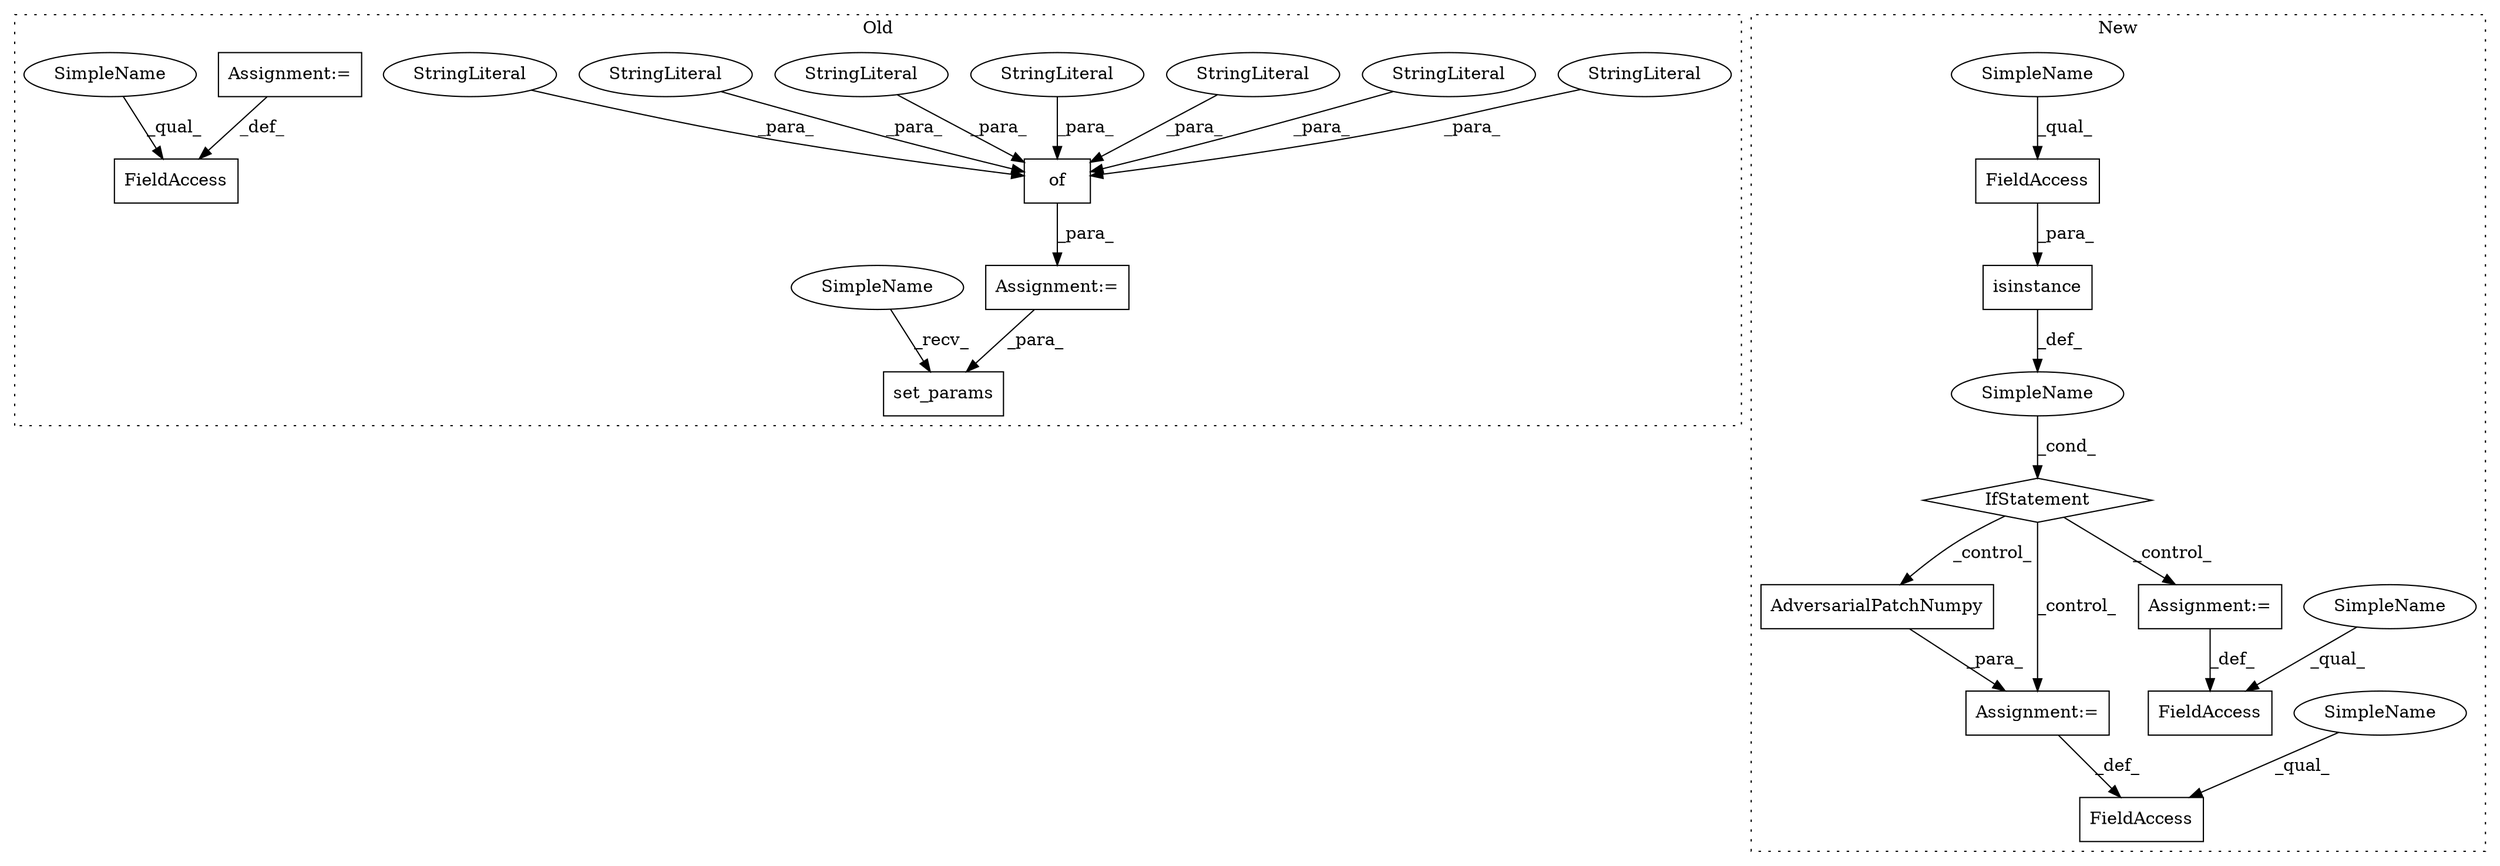 digraph G {
subgraph cluster0 {
1 [label="set_params" a="32" s="1398,1415" l="11,1" shape="box"];
9 [label="of" a="32" s="1198,1386" l="3,1" shape="box"];
10 [label="StringLiteral" a="45" s="1339" l="12" shape="ellipse"];
11 [label="StringLiteral" a="45" s="1267" l="11" shape="ellipse"];
12 [label="StringLiteral" a="45" s="1217" l="14" shape="ellipse"];
13 [label="StringLiteral" a="45" s="1201" l="8" shape="ellipse"];
14 [label="StringLiteral" a="45" s="1245" l="11" shape="ellipse"];
15 [label="StringLiteral" a="45" s="1363" l="12" shape="ellipse"];
16 [label="StringLiteral" a="45" s="1319" l="10" shape="ellipse"];
17 [label="Assignment:=" a="7" s="1193" l="1" shape="box"];
19 [label="FieldAccess" a="22" s="1422" l="10" shape="box"];
21 [label="Assignment:=" a="7" s="1432" l="1" shape="box"];
22 [label="SimpleName" a="42" s="1393" l="4" shape="ellipse"];
23 [label="SimpleName" a="42" s="1422" l="4" shape="ellipse"];
label = "Old";
style="dotted";
}
subgraph cluster1 {
2 [label="IfStatement" a="25" s="1404,1458" l="4,2" shape="diamond"];
3 [label="Assignment:=" a="7" s="1480" l="1" shape="box"];
4 [label="SimpleName" a="42" s="" l="" shape="ellipse"];
5 [label="FieldAccess" a="22" s="1468" l="12" shape="box"];
6 [label="Assignment:=" a="7" s="1638" l="1" shape="box"];
7 [label="FieldAccess" a="22" s="1626" l="12" shape="box"];
8 [label="FieldAccess" a="22" s="1419" l="15" shape="box"];
18 [label="isinstance" a="32" s="1408,1457" l="11,1" shape="box"];
20 [label="AdversarialPatchNumpy" a="32" s="1639,1756" l="22,1" shape="box"];
24 [label="SimpleName" a="42" s="1626" l="4" shape="ellipse"];
25 [label="SimpleName" a="42" s="1468" l="4" shape="ellipse"];
26 [label="SimpleName" a="42" s="1419" l="4" shape="ellipse"];
label = "New";
style="dotted";
}
2 -> 3 [label="_control_"];
2 -> 20 [label="_control_"];
2 -> 6 [label="_control_"];
3 -> 5 [label="_def_"];
4 -> 2 [label="_cond_"];
6 -> 7 [label="_def_"];
8 -> 18 [label="_para_"];
9 -> 17 [label="_para_"];
10 -> 9 [label="_para_"];
11 -> 9 [label="_para_"];
12 -> 9 [label="_para_"];
13 -> 9 [label="_para_"];
14 -> 9 [label="_para_"];
15 -> 9 [label="_para_"];
16 -> 9 [label="_para_"];
17 -> 1 [label="_para_"];
18 -> 4 [label="_def_"];
20 -> 6 [label="_para_"];
21 -> 19 [label="_def_"];
22 -> 1 [label="_recv_"];
23 -> 19 [label="_qual_"];
24 -> 7 [label="_qual_"];
25 -> 5 [label="_qual_"];
26 -> 8 [label="_qual_"];
}